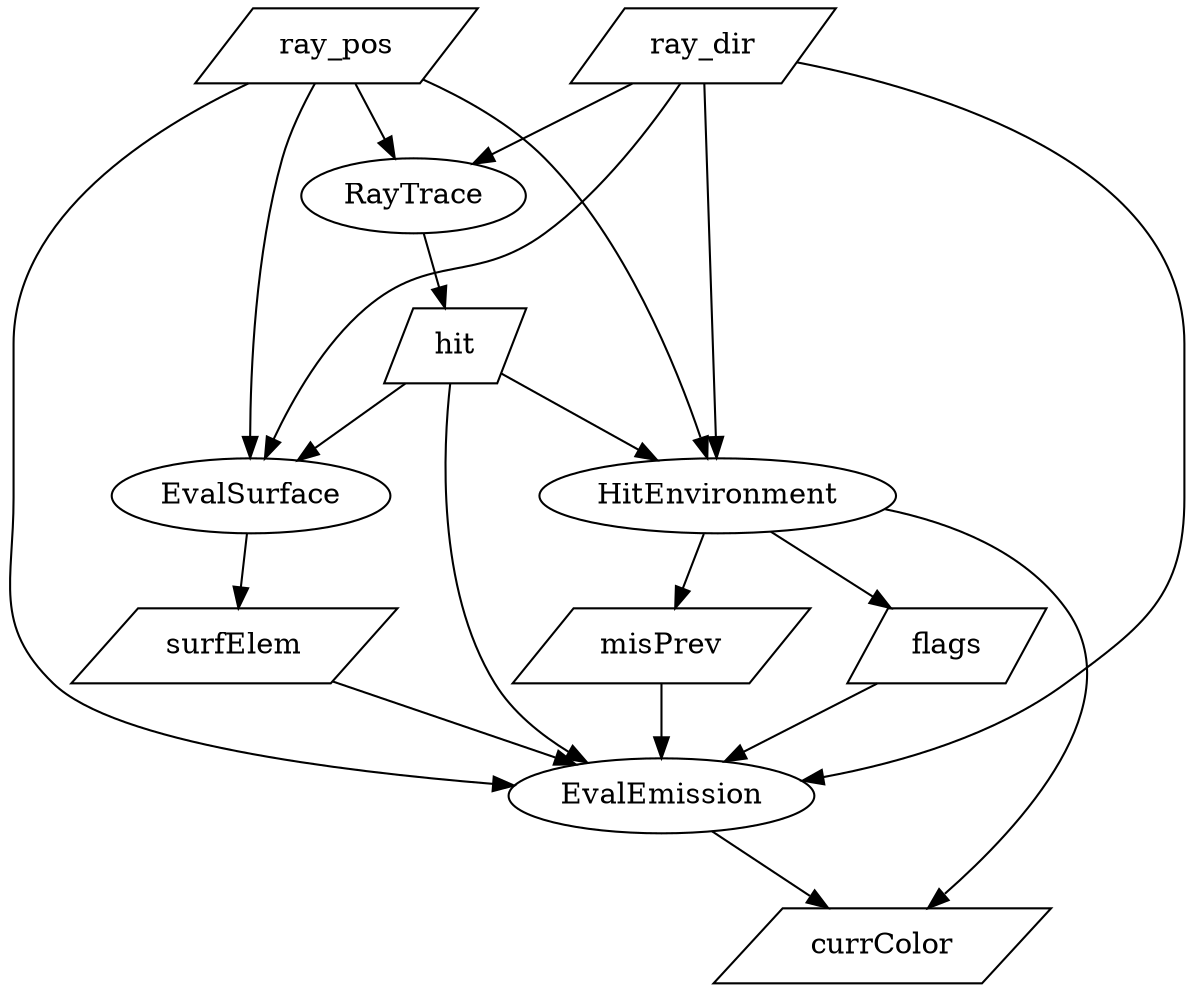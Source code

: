 digraph abc {rankdir=TD;

hit[shape="parallelogram"];
ray_pos[shape="parallelogram"];
ray_dir[shape="parallelogram"];
RayTrace;

ray_pos -> RayTrace;
ray_dir -> RayTrace;
RayTrace -> hit;

HitEnvironment;
flags[shape="parallelogram"];
misPrev[shape="parallelogram"];
currColor[shape="parallelogram"];

hit -> HitEnvironment;
ray_dir -> HitEnvironment;
ray_pos -> HitEnvironment;
HitEnvironment -> flags;
HitEnvironment -> misPrev;
HitEnvironment -> currColor;

surfElem[shape="parallelogram"];
EvalSurface;

hit -> EvalSurface;
ray_dir -> EvalSurface;
ray_pos -> EvalSurface;
EvalSurface -> surfElem;

EvalEmission;
ray_dir -> EvalEmission;
ray_pos -> EvalEmission;
surfElem -> EvalEmission;
flags -> EvalEmission;
misPrev -> EvalEmission;
hit -> EvalEmission;
EvalEmission -> currColor
}
